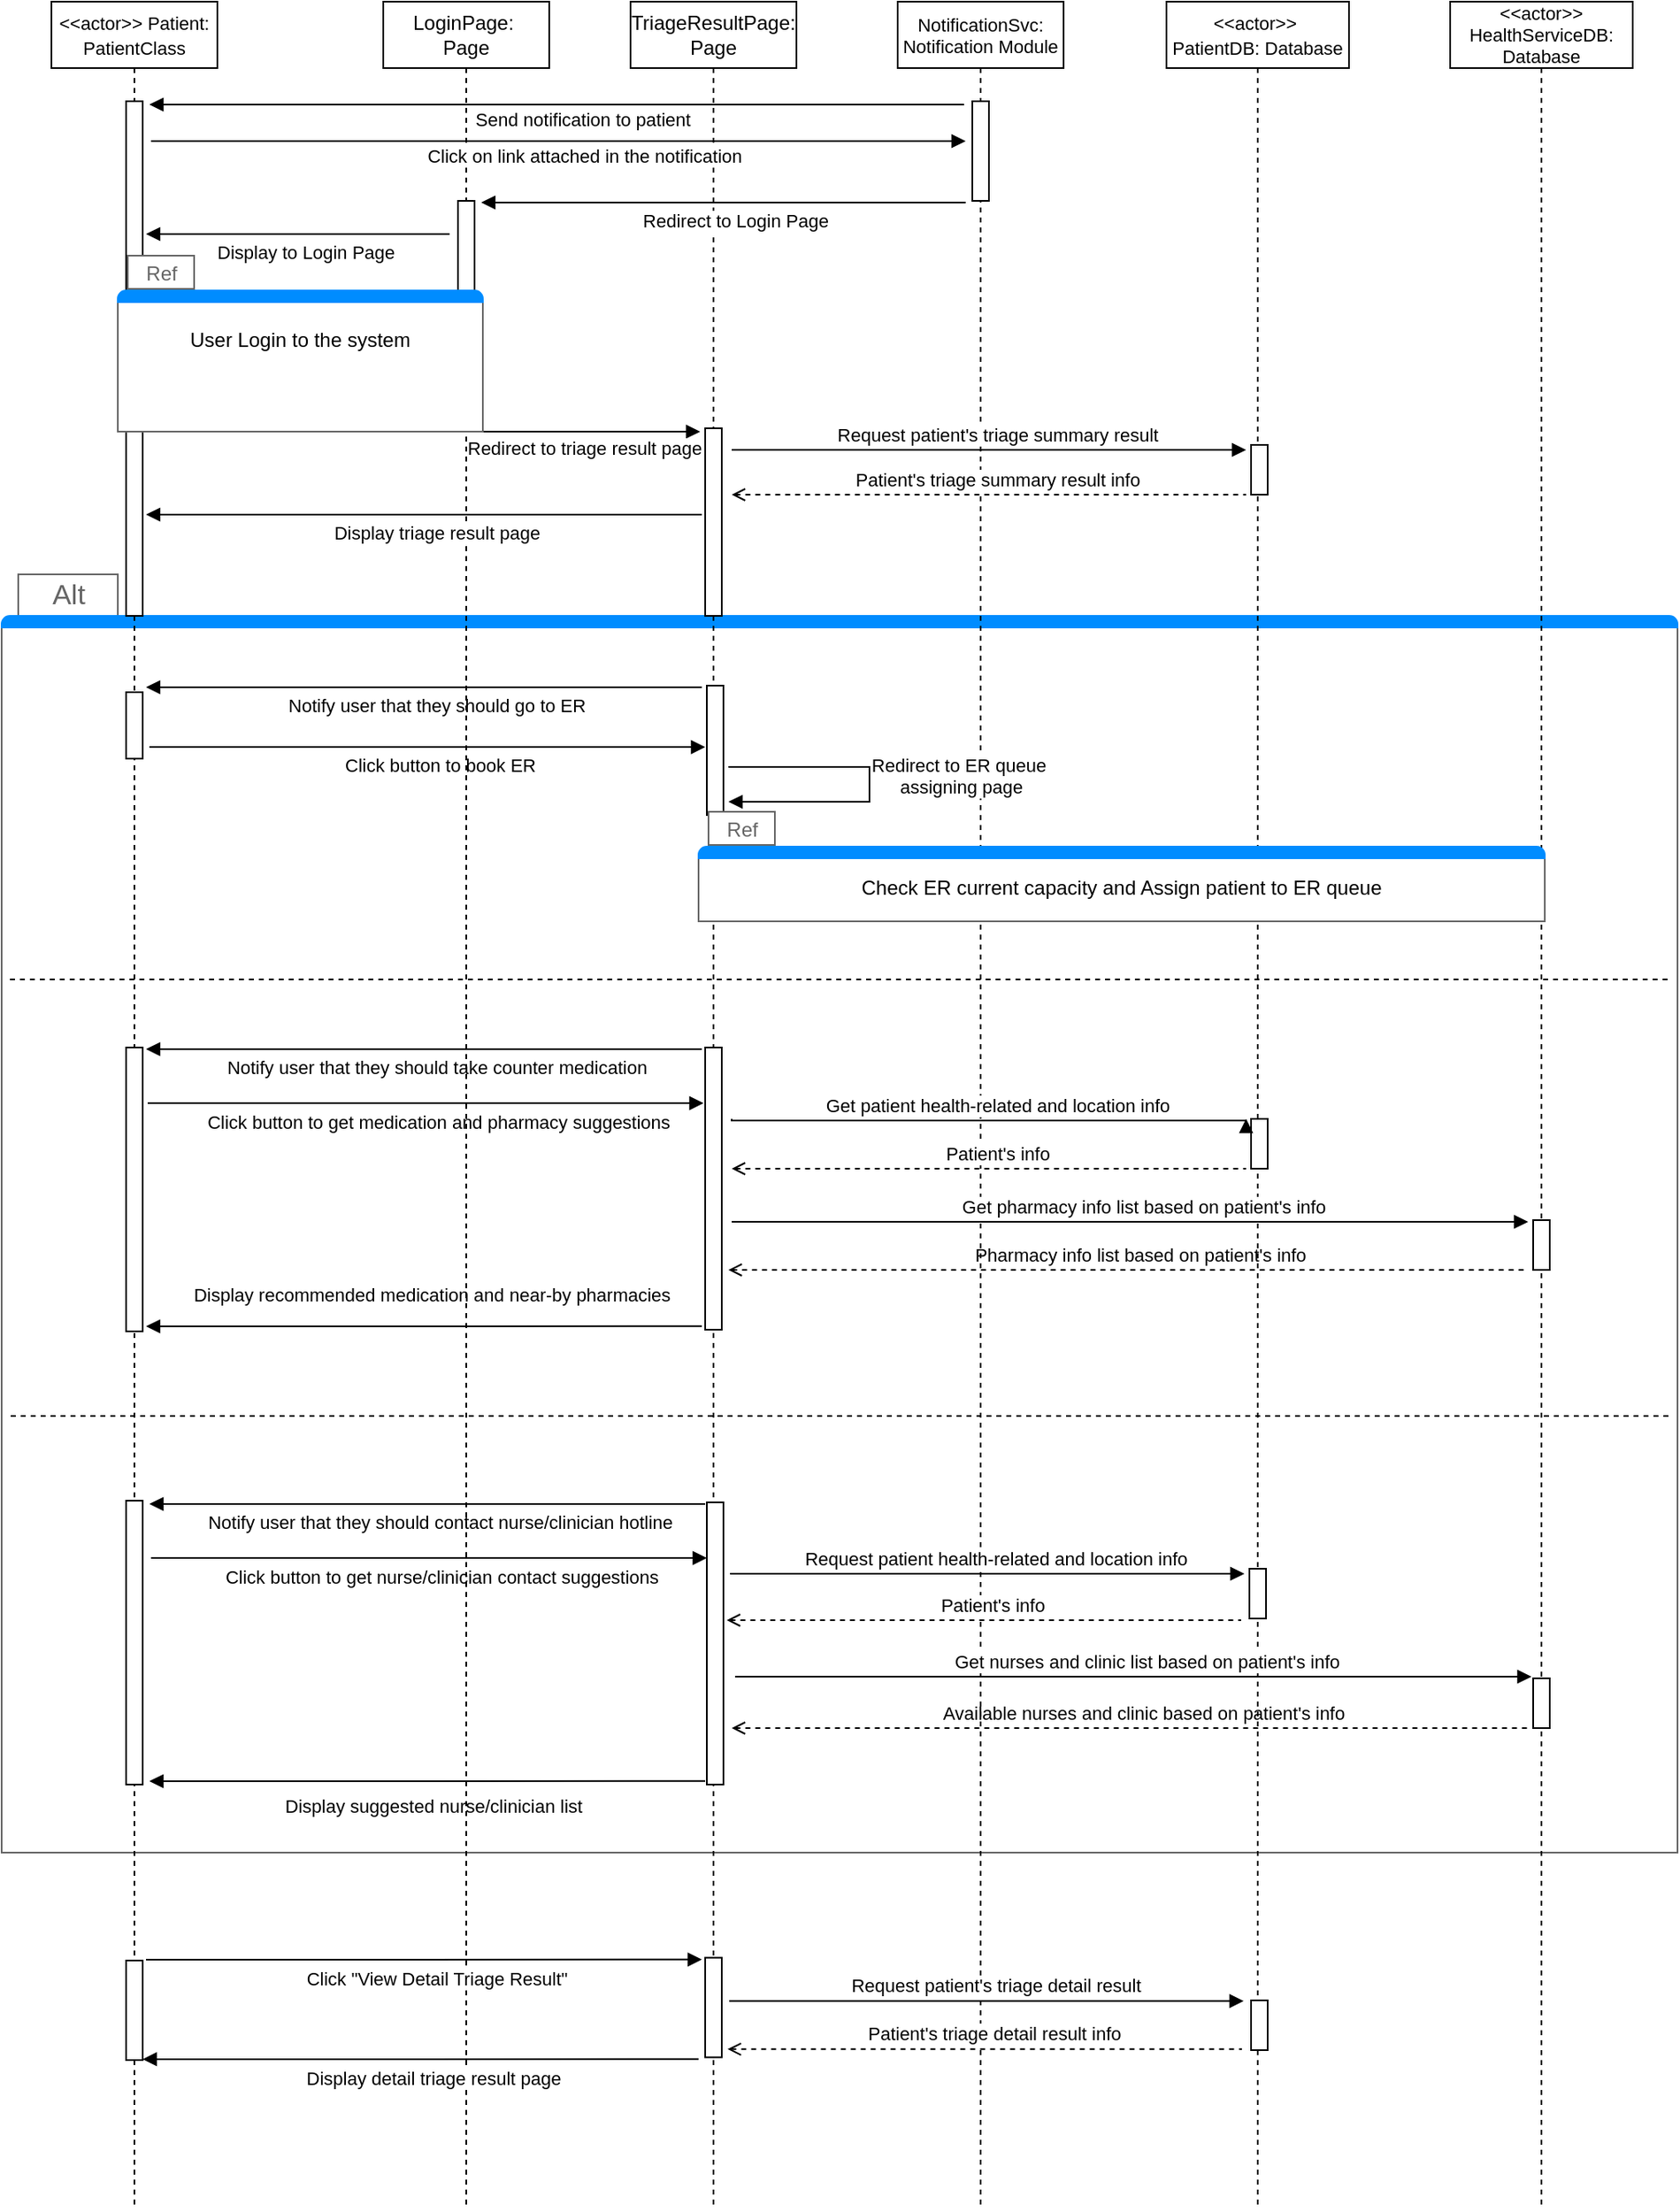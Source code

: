 <mxfile version="21.8.2" type="github">
  <diagram name="Page-1" id="2YBvvXClWsGukQMizWep">
    <mxGraphModel dx="635" dy="334" grid="1" gridSize="10" guides="1" tooltips="1" connect="1" arrows="1" fold="1" page="1" pageScale="1" pageWidth="1100" pageHeight="850" math="0" shadow="0">
      <root>
        <mxCell id="0" />
        <mxCell id="1" parent="0" />
        <mxCell id="2QtAlBOzLZGLUuP-KgHX-35" value="" style="strokeWidth=1;shadow=0;dashed=0;align=center;html=1;shape=mxgraph.mockup.containers.marginRect2;rectMarginTop=32;strokeColor=#666666;gradientColor=none;whiteSpace=wrap;" vertex="1" parent="1">
          <mxGeometry x="10" y="615" width="1010" height="770" as="geometry" />
        </mxCell>
        <mxCell id="2QtAlBOzLZGLUuP-KgHX-36" value="Alt" style="strokeColor=inherit;fillColor=inherit;gradientColor=inherit;strokeWidth=1;shadow=0;dashed=0;align=center;html=1;shape=mxgraph.mockup.containers.rrect;rSize=0;fontSize=17;fontColor=#666666;gradientColor=none;" vertex="1" parent="2QtAlBOzLZGLUuP-KgHX-35">
          <mxGeometry width="60" height="25" relative="1" as="geometry">
            <mxPoint x="10" as="offset" />
          </mxGeometry>
        </mxCell>
        <mxCell id="2QtAlBOzLZGLUuP-KgHX-39" value="" style="strokeWidth=1;shadow=0;dashed=0;align=center;html=1;shape=mxgraph.mockup.containers.topButton;rSize=5;strokeColor=#008cff;fillColor=#008cff;gradientColor=none;resizeWidth=1;movable=0;deletable=1;" vertex="1" parent="2QtAlBOzLZGLUuP-KgHX-35">
          <mxGeometry width="1010.0" height="7" relative="1" as="geometry">
            <mxPoint y="25" as="offset" />
          </mxGeometry>
        </mxCell>
        <mxCell id="2QtAlBOzLZGLUuP-KgHX-52" value="Notify user that they should go to ER" style="html=1;verticalAlign=bottom;endArrow=block;edgeStyle=elbowEdgeStyle;elbow=vertical;curved=0;rounded=0;" edge="1" parent="2QtAlBOzLZGLUuP-KgHX-35">
          <mxGeometry x="-0.045" y="20" relative="1" as="geometry">
            <mxPoint x="422" y="67.97" as="sourcePoint" />
            <Array as="points" />
            <mxPoint x="87" y="67.97" as="targetPoint" />
            <mxPoint as="offset" />
          </mxGeometry>
        </mxCell>
        <mxCell id="2QtAlBOzLZGLUuP-KgHX-53" value="Click button to get medication and pharmacy suggestions" style="html=1;verticalAlign=bottom;endArrow=none;edgeStyle=elbowEdgeStyle;elbow=vertical;curved=0;rounded=0;startArrow=block;startFill=1;endFill=0;" edge="1" parent="2QtAlBOzLZGLUuP-KgHX-35">
          <mxGeometry x="-0.045" y="20" relative="1" as="geometry">
            <mxPoint x="423" y="318.543" as="sourcePoint" />
            <Array as="points" />
            <mxPoint x="88" y="318.543" as="targetPoint" />
            <mxPoint as="offset" />
          </mxGeometry>
        </mxCell>
        <mxCell id="2QtAlBOzLZGLUuP-KgHX-62" value="Notify user that they should take counter medication" style="html=1;verticalAlign=bottom;endArrow=block;edgeStyle=elbowEdgeStyle;elbow=vertical;curved=0;rounded=0;" edge="1" parent="2QtAlBOzLZGLUuP-KgHX-35">
          <mxGeometry x="-0.045" y="20" relative="1" as="geometry">
            <mxPoint x="422" y="285.998" as="sourcePoint" />
            <Array as="points" />
            <mxPoint x="87" y="285.998" as="targetPoint" />
            <mxPoint as="offset" />
          </mxGeometry>
        </mxCell>
        <mxCell id="2QtAlBOzLZGLUuP-KgHX-70" value="Pharmacy info list based on patient&#39;s info" style="html=1;verticalAlign=bottom;endArrow=none;edgeStyle=elbowEdgeStyle;elbow=horizontal;curved=0;rounded=0;startArrow=open;startFill=0;endFill=0;dashed=1;" edge="1" parent="2QtAlBOzLZGLUuP-KgHX-35">
          <mxGeometry x="0.032" relative="1" as="geometry">
            <mxPoint x="438" y="419.003" as="sourcePoint" />
            <Array as="points">
              <mxPoint x="523" y="420.308" />
            </Array>
            <mxPoint x="918" y="419.003" as="targetPoint" />
            <mxPoint as="offset" />
          </mxGeometry>
        </mxCell>
        <mxCell id="2QtAlBOzLZGLUuP-KgHX-73" value="Display recommended medication and near-by pharmacies" style="html=1;verticalAlign=bottom;endArrow=block;edgeStyle=elbowEdgeStyle;elbow=vertical;curved=0;rounded=0;" edge="1" parent="2QtAlBOzLZGLUuP-KgHX-35">
          <mxGeometry x="-0.033" y="-10" relative="1" as="geometry">
            <mxPoint x="422" y="452.914" as="sourcePoint" />
            <Array as="points" />
            <mxPoint x="87" y="452.914" as="targetPoint" />
            <mxPoint x="-1" as="offset" />
          </mxGeometry>
        </mxCell>
        <mxCell id="2QtAlBOzLZGLUuP-KgHX-76" value="Click button to book ER" style="html=1;verticalAlign=bottom;endArrow=none;edgeStyle=elbowEdgeStyle;elbow=vertical;curved=0;rounded=0;startArrow=block;startFill=1;endFill=0;" edge="1" parent="2QtAlBOzLZGLUuP-KgHX-35">
          <mxGeometry x="-0.045" y="20" relative="1" as="geometry">
            <mxPoint x="424" y="104.003" as="sourcePoint" />
            <Array as="points" />
            <mxPoint x="89" y="104.003" as="targetPoint" />
            <mxPoint as="offset" />
          </mxGeometry>
        </mxCell>
        <mxCell id="2QtAlBOzLZGLUuP-KgHX-78" value="" style="html=1;verticalAlign=bottom;endArrow=none;edgeStyle=elbowEdgeStyle;elbow=horizontal;curved=0;rounded=0;startArrow=none;startFill=0;endFill=0;dashed=1;" edge="1" parent="2QtAlBOzLZGLUuP-KgHX-35">
          <mxGeometry x="0.032" relative="1" as="geometry">
            <mxPoint x="5.5" y="507" as="sourcePoint" />
            <Array as="points">
              <mxPoint x="90.5" y="508" />
            </Array>
            <mxPoint x="1004.5" y="507" as="targetPoint" />
            <mxPoint as="offset" />
          </mxGeometry>
        </mxCell>
        <mxCell id="2QtAlBOzLZGLUuP-KgHX-86" value="Display suggested nurse/clinician list" style="html=1;verticalAlign=bottom;endArrow=block;edgeStyle=elbowEdgeStyle;elbow=vertical;curved=0;rounded=0;" edge="1" parent="2QtAlBOzLZGLUuP-KgHX-35">
          <mxGeometry x="-0.021" y="24" relative="1" as="geometry">
            <mxPoint x="424" y="726.914" as="sourcePoint" />
            <Array as="points" />
            <mxPoint x="89" y="726.914" as="targetPoint" />
            <mxPoint as="offset" />
          </mxGeometry>
        </mxCell>
        <mxCell id="2QtAlBOzLZGLUuP-KgHX-87" value="Click button to get nurse/clinician contact suggestions" style="html=1;verticalAlign=bottom;endArrow=none;edgeStyle=elbowEdgeStyle;elbow=vertical;curved=0;rounded=0;startArrow=block;startFill=1;endFill=0;" edge="1" parent="2QtAlBOzLZGLUuP-KgHX-35">
          <mxGeometry x="-0.045" y="20" relative="1" as="geometry">
            <mxPoint x="425" y="592.543" as="sourcePoint" />
            <Array as="points" />
            <mxPoint x="90" y="592.543" as="targetPoint" />
            <mxPoint as="offset" />
          </mxGeometry>
        </mxCell>
        <mxCell id="2QtAlBOzLZGLUuP-KgHX-88" value="Notify user that they should contact nurse/clinician hotline" style="html=1;verticalAlign=bottom;endArrow=block;edgeStyle=elbowEdgeStyle;elbow=vertical;curved=0;rounded=0;" edge="1" parent="2QtAlBOzLZGLUuP-KgHX-35">
          <mxGeometry x="-0.045" y="20" relative="1" as="geometry">
            <mxPoint x="424" y="559.998" as="sourcePoint" />
            <Array as="points" />
            <mxPoint x="89" y="559.998" as="targetPoint" />
            <mxPoint as="offset" />
          </mxGeometry>
        </mxCell>
        <mxCell id="2QtAlBOzLZGLUuP-KgHX-94" value="" style="html=1;points=[];perimeter=orthogonalPerimeter;outlineConnect=0;targetShapes=umlLifeline;portConstraint=eastwest;newEdgeStyle={&quot;edgeStyle&quot;:&quot;elbowEdgeStyle&quot;,&quot;elbow&quot;:&quot;vertical&quot;,&quot;curved&quot;:0,&quot;rounded&quot;:0};" vertex="1" parent="2QtAlBOzLZGLUuP-KgHX-35">
          <mxGeometry x="425" y="559" width="10" height="170" as="geometry" />
        </mxCell>
        <mxCell id="2QtAlBOzLZGLUuP-KgHX-91" value="Available nurses and clinic based on patient&#39;s info" style="html=1;verticalAlign=bottom;endArrow=none;edgeStyle=elbowEdgeStyle;elbow=horizontal;curved=0;rounded=0;startArrow=open;startFill=0;endFill=0;dashed=1;" edge="1" parent="2QtAlBOzLZGLUuP-KgHX-35">
          <mxGeometry x="0.032" relative="1" as="geometry">
            <mxPoint x="440" y="695.003" as="sourcePoint" />
            <Array as="points">
              <mxPoint x="525" y="696.308" />
            </Array>
            <mxPoint x="920" y="695.003" as="targetPoint" />
            <mxPoint as="offset" />
          </mxGeometry>
        </mxCell>
        <mxCell id="2QtAlBOzLZGLUuP-KgHX-4" value="&lt;div style=&quot;font-size: 11px;&quot;&gt;&lt;font style=&quot;font-size: 11px;&quot;&gt;&amp;lt;&amp;lt;actor&amp;gt;&amp;gt;&lt;/font&gt;&lt;/div&gt;&lt;div style=&quot;font-size: 11px;&quot;&gt;&lt;font style=&quot;font-size: 11px;&quot;&gt;HealthServiceDB: Database&lt;font style=&quot;font-size: 11px;&quot;&gt;&lt;br&gt;&lt;/font&gt;&lt;/font&gt;&lt;/div&gt;" style="shape=umlLifeline;perimeter=lifelinePerimeter;whiteSpace=wrap;html=1;container=0;dropTarget=0;collapsible=0;recursiveResize=0;outlineConnect=0;portConstraint=eastwest;newEdgeStyle={&quot;edgeStyle&quot;:&quot;elbowEdgeStyle&quot;,&quot;elbow&quot;:&quot;vertical&quot;,&quot;curved&quot;:0,&quot;rounded&quot;:0};" vertex="1" parent="1">
          <mxGeometry x="883" y="270" width="110" height="1330" as="geometry" />
        </mxCell>
        <mxCell id="2QtAlBOzLZGLUuP-KgHX-71" value="" style="html=1;points=[];perimeter=orthogonalPerimeter;outlineConnect=0;targetShapes=umlLifeline;portConstraint=eastwest;newEdgeStyle={&quot;edgeStyle&quot;:&quot;elbowEdgeStyle&quot;,&quot;elbow&quot;:&quot;vertical&quot;,&quot;curved&quot;:0,&quot;rounded&quot;:0};" vertex="1" parent="2QtAlBOzLZGLUuP-KgHX-4">
          <mxGeometry x="50" y="734" width="10" height="30" as="geometry" />
        </mxCell>
        <mxCell id="2QtAlBOzLZGLUuP-KgHX-92" value="" style="html=1;points=[];perimeter=orthogonalPerimeter;outlineConnect=0;targetShapes=umlLifeline;portConstraint=eastwest;newEdgeStyle={&quot;edgeStyle&quot;:&quot;elbowEdgeStyle&quot;,&quot;elbow&quot;:&quot;vertical&quot;,&quot;curved&quot;:0,&quot;rounded&quot;:0};" vertex="1" parent="2QtAlBOzLZGLUuP-KgHX-4">
          <mxGeometry x="50" y="1010" width="10" height="30" as="geometry" />
        </mxCell>
        <mxCell id="2QtAlBOzLZGLUuP-KgHX-6" value="&lt;font style=&quot;font-size: 11px;&quot;&gt;&amp;lt;&amp;lt;actor&amp;gt;&amp;gt; Patient: PatientClass&lt;/font&gt;" style="shape=umlLifeline;perimeter=lifelinePerimeter;whiteSpace=wrap;html=1;container=0;dropTarget=0;collapsible=0;recursiveResize=0;outlineConnect=0;portConstraint=eastwest;newEdgeStyle={&quot;edgeStyle&quot;:&quot;elbowEdgeStyle&quot;,&quot;elbow&quot;:&quot;vertical&quot;,&quot;curved&quot;:0,&quot;rounded&quot;:0};" vertex="1" parent="1">
          <mxGeometry x="40" y="270" width="100" height="1330" as="geometry" />
        </mxCell>
        <mxCell id="2QtAlBOzLZGLUuP-KgHX-7" value="" style="html=1;points=[];perimeter=orthogonalPerimeter;outlineConnect=0;targetShapes=umlLifeline;portConstraint=eastwest;newEdgeStyle={&quot;edgeStyle&quot;:&quot;elbowEdgeStyle&quot;,&quot;elbow&quot;:&quot;vertical&quot;,&quot;curved&quot;:0,&quot;rounded&quot;:0};" vertex="1" parent="2QtAlBOzLZGLUuP-KgHX-6">
          <mxGeometry x="45" y="60" width="10" height="310" as="geometry" />
        </mxCell>
        <mxCell id="2QtAlBOzLZGLUuP-KgHX-51" value="" style="html=1;points=[];perimeter=orthogonalPerimeter;outlineConnect=0;targetShapes=umlLifeline;portConstraint=eastwest;newEdgeStyle={&quot;edgeStyle&quot;:&quot;elbowEdgeStyle&quot;,&quot;elbow&quot;:&quot;vertical&quot;,&quot;curved&quot;:0,&quot;rounded&quot;:0};" vertex="1" parent="2QtAlBOzLZGLUuP-KgHX-6">
          <mxGeometry x="45" y="416" width="10" height="40" as="geometry" />
        </mxCell>
        <mxCell id="2QtAlBOzLZGLUuP-KgHX-61" value="" style="html=1;points=[];perimeter=orthogonalPerimeter;outlineConnect=0;targetShapes=umlLifeline;portConstraint=eastwest;newEdgeStyle={&quot;edgeStyle&quot;:&quot;elbowEdgeStyle&quot;,&quot;elbow&quot;:&quot;vertical&quot;,&quot;curved&quot;:0,&quot;rounded&quot;:0};" vertex="1" parent="2QtAlBOzLZGLUuP-KgHX-6">
          <mxGeometry x="45" y="630" width="10" height="171" as="geometry" />
        </mxCell>
        <mxCell id="2QtAlBOzLZGLUuP-KgHX-27" value="" style="html=1;points=[];perimeter=orthogonalPerimeter;outlineConnect=0;targetShapes=umlLifeline;portConstraint=eastwest;newEdgeStyle={&quot;edgeStyle&quot;:&quot;elbowEdgeStyle&quot;,&quot;elbow&quot;:&quot;vertical&quot;,&quot;curved&quot;:0,&quot;rounded&quot;:0};" vertex="1" parent="2QtAlBOzLZGLUuP-KgHX-6">
          <mxGeometry x="45" y="1180" width="10" height="60" as="geometry" />
        </mxCell>
        <mxCell id="2QtAlBOzLZGLUuP-KgHX-97" value="" style="html=1;points=[];perimeter=orthogonalPerimeter;outlineConnect=0;targetShapes=umlLifeline;portConstraint=eastwest;newEdgeStyle={&quot;edgeStyle&quot;:&quot;elbowEdgeStyle&quot;,&quot;elbow&quot;:&quot;vertical&quot;,&quot;curved&quot;:0,&quot;rounded&quot;:0};" vertex="1" parent="2QtAlBOzLZGLUuP-KgHX-6">
          <mxGeometry x="45" y="903" width="10" height="171" as="geometry" />
        </mxCell>
        <mxCell id="2QtAlBOzLZGLUuP-KgHX-8" value="&lt;div&gt;LoginPage:&amp;nbsp;&lt;/div&gt;&lt;div&gt;Page&lt;/div&gt;" style="shape=umlLifeline;perimeter=lifelinePerimeter;whiteSpace=wrap;html=1;container=0;dropTarget=0;collapsible=0;recursiveResize=0;outlineConnect=0;portConstraint=eastwest;newEdgeStyle={&quot;edgeStyle&quot;:&quot;elbowEdgeStyle&quot;,&quot;elbow&quot;:&quot;vertical&quot;,&quot;curved&quot;:0,&quot;rounded&quot;:0};" vertex="1" parent="1">
          <mxGeometry x="240" y="270" width="100" height="1330" as="geometry" />
        </mxCell>
        <mxCell id="2QtAlBOzLZGLUuP-KgHX-102" value="" style="html=1;points=[];perimeter=orthogonalPerimeter;outlineConnect=0;targetShapes=umlLifeline;portConstraint=eastwest;newEdgeStyle={&quot;edgeStyle&quot;:&quot;elbowEdgeStyle&quot;,&quot;elbow&quot;:&quot;vertical&quot;,&quot;curved&quot;:0,&quot;rounded&quot;:0};" vertex="1" parent="2QtAlBOzLZGLUuP-KgHX-8">
          <mxGeometry x="45" y="120" width="10" height="60" as="geometry" />
        </mxCell>
        <mxCell id="2QtAlBOzLZGLUuP-KgHX-12" value="&lt;font style=&quot;font-size: 11px;&quot;&gt;NotificationSvc:&lt;br&gt;&lt;/font&gt;&lt;div style=&quot;font-size: 11px;&quot;&gt;&lt;font style=&quot;font-size: 11px;&quot;&gt;Notification Module&lt;/font&gt;&lt;/div&gt;" style="shape=umlLifeline;perimeter=lifelinePerimeter;whiteSpace=wrap;html=1;container=0;dropTarget=0;collapsible=0;recursiveResize=0;outlineConnect=0;portConstraint=eastwest;newEdgeStyle={&quot;edgeStyle&quot;:&quot;elbowEdgeStyle&quot;,&quot;elbow&quot;:&quot;vertical&quot;,&quot;curved&quot;:0,&quot;rounded&quot;:0};" vertex="1" parent="1">
          <mxGeometry x="550" y="270" width="100" height="1330" as="geometry" />
        </mxCell>
        <mxCell id="2QtAlBOzLZGLUuP-KgHX-100" value="" style="html=1;points=[];perimeter=orthogonalPerimeter;outlineConnect=0;targetShapes=umlLifeline;portConstraint=eastwest;newEdgeStyle={&quot;edgeStyle&quot;:&quot;elbowEdgeStyle&quot;,&quot;elbow&quot;:&quot;vertical&quot;,&quot;curved&quot;:0,&quot;rounded&quot;:0};" vertex="1" parent="2QtAlBOzLZGLUuP-KgHX-12">
          <mxGeometry x="45" y="60" width="10" height="60" as="geometry" />
        </mxCell>
        <mxCell id="2QtAlBOzLZGLUuP-KgHX-15" value="&lt;div&gt;&lt;font style=&quot;font-size: 11px;&quot;&gt;&amp;lt;&amp;lt;actor&amp;gt;&amp;gt;&amp;nbsp;&lt;/font&gt;&lt;/div&gt;&lt;div&gt;&lt;font style=&quot;font-size: 11px;&quot;&gt;PatientDB: Database&lt;/font&gt;&lt;/div&gt;" style="shape=umlLifeline;perimeter=lifelinePerimeter;whiteSpace=wrap;html=1;container=0;dropTarget=0;collapsible=0;recursiveResize=0;outlineConnect=0;portConstraint=eastwest;newEdgeStyle={&quot;edgeStyle&quot;:&quot;elbowEdgeStyle&quot;,&quot;elbow&quot;:&quot;vertical&quot;,&quot;curved&quot;:0,&quot;rounded&quot;:0};" vertex="1" parent="1">
          <mxGeometry x="712" y="270" width="110" height="1330" as="geometry" />
        </mxCell>
        <mxCell id="2QtAlBOzLZGLUuP-KgHX-16" value="" style="html=1;points=[];perimeter=orthogonalPerimeter;outlineConnect=0;targetShapes=umlLifeline;portConstraint=eastwest;newEdgeStyle={&quot;edgeStyle&quot;:&quot;elbowEdgeStyle&quot;,&quot;elbow&quot;:&quot;vertical&quot;,&quot;curved&quot;:0,&quot;rounded&quot;:0};" vertex="1" parent="2QtAlBOzLZGLUuP-KgHX-15">
          <mxGeometry x="51" y="267" width="10" height="30" as="geometry" />
        </mxCell>
        <mxCell id="2QtAlBOzLZGLUuP-KgHX-30" value="" style="html=1;points=[];perimeter=orthogonalPerimeter;outlineConnect=0;targetShapes=umlLifeline;portConstraint=eastwest;newEdgeStyle={&quot;edgeStyle&quot;:&quot;elbowEdgeStyle&quot;,&quot;elbow&quot;:&quot;vertical&quot;,&quot;curved&quot;:0,&quot;rounded&quot;:0};" vertex="1" parent="2QtAlBOzLZGLUuP-KgHX-15">
          <mxGeometry x="51" y="1204" width="10" height="30" as="geometry" />
        </mxCell>
        <mxCell id="2QtAlBOzLZGLUuP-KgHX-64" value="" style="html=1;points=[];perimeter=orthogonalPerimeter;outlineConnect=0;targetShapes=umlLifeline;portConstraint=eastwest;newEdgeStyle={&quot;edgeStyle&quot;:&quot;elbowEdgeStyle&quot;,&quot;elbow&quot;:&quot;vertical&quot;,&quot;curved&quot;:0,&quot;rounded&quot;:0};" vertex="1" parent="2QtAlBOzLZGLUuP-KgHX-15">
          <mxGeometry x="51" y="673" width="10" height="30" as="geometry" />
        </mxCell>
        <mxCell id="2QtAlBOzLZGLUuP-KgHX-93" value="" style="html=1;points=[];perimeter=orthogonalPerimeter;outlineConnect=0;targetShapes=umlLifeline;portConstraint=eastwest;newEdgeStyle={&quot;edgeStyle&quot;:&quot;elbowEdgeStyle&quot;,&quot;elbow&quot;:&quot;vertical&quot;,&quot;curved&quot;:0,&quot;rounded&quot;:0};" vertex="1" parent="2QtAlBOzLZGLUuP-KgHX-15">
          <mxGeometry x="50" y="944" width="10" height="30" as="geometry" />
        </mxCell>
        <mxCell id="2QtAlBOzLZGLUuP-KgHX-22" value="Redirect to triage result page" style="html=1;verticalAlign=bottom;endArrow=block;edgeStyle=elbowEdgeStyle;elbow=horizontal;curved=0;rounded=0;" edge="1" parent="1">
          <mxGeometry y="-19" relative="1" as="geometry">
            <mxPoint x="291" y="529" as="sourcePoint" />
            <Array as="points">
              <mxPoint x="376" y="529" />
            </Array>
            <mxPoint x="431" y="529" as="targetPoint" />
            <mxPoint as="offset" />
          </mxGeometry>
        </mxCell>
        <mxCell id="2QtAlBOzLZGLUuP-KgHX-23" value="Display triage result page" style="html=1;verticalAlign=bottom;endArrow=block;edgeStyle=elbowEdgeStyle;elbow=horizontal;curved=0;rounded=0;" edge="1" parent="1">
          <mxGeometry x="-0.045" y="20" relative="1" as="geometry">
            <mxPoint x="432" y="579" as="sourcePoint" />
            <Array as="points" />
            <mxPoint x="97" y="579" as="targetPoint" />
            <mxPoint as="offset" />
          </mxGeometry>
        </mxCell>
        <mxCell id="2QtAlBOzLZGLUuP-KgHX-25" value="Request patient&#39;s triage summary result" style="html=1;verticalAlign=bottom;endArrow=block;edgeStyle=elbowEdgeStyle;elbow=horizontal;curved=0;rounded=0;" edge="1" parent="1">
          <mxGeometry x="0.032" relative="1" as="geometry">
            <mxPoint x="450" y="540" as="sourcePoint" />
            <Array as="points">
              <mxPoint x="535" y="541" />
            </Array>
            <mxPoint x="760" y="540" as="targetPoint" />
            <mxPoint as="offset" />
          </mxGeometry>
        </mxCell>
        <mxCell id="2QtAlBOzLZGLUuP-KgHX-26" value="Patient&#39;s triage summary result info" style="html=1;verticalAlign=bottom;endArrow=none;edgeStyle=elbowEdgeStyle;elbow=horizontal;curved=0;rounded=0;startArrow=open;startFill=0;endFill=0;dashed=1;" edge="1" parent="1">
          <mxGeometry x="0.032" relative="1" as="geometry">
            <mxPoint x="450" y="567" as="sourcePoint" />
            <Array as="points">
              <mxPoint x="535" y="568" />
            </Array>
            <mxPoint x="760" y="567" as="targetPoint" />
            <mxPoint as="offset" />
          </mxGeometry>
        </mxCell>
        <mxCell id="2QtAlBOzLZGLUuP-KgHX-40" value="User Login to the system" style="strokeWidth=1;shadow=0;dashed=0;align=center;html=1;shape=mxgraph.mockup.containers.marginRect2;rectMarginTop=32;strokeColor=#666666;gradientColor=none;whiteSpace=wrap;" vertex="1" parent="1">
          <mxGeometry x="80" y="419" width="220" height="110" as="geometry" />
        </mxCell>
        <mxCell id="2QtAlBOzLZGLUuP-KgHX-41" value="&lt;font style=&quot;font-size: 12px;&quot;&gt;Ref&lt;/font&gt;" style="strokeColor=inherit;fillColor=inherit;gradientColor=inherit;strokeWidth=1;shadow=0;dashed=0;align=center;html=1;shape=mxgraph.mockup.containers.rrect;rSize=0;fontSize=17;fontColor=#666666;gradientColor=none;" vertex="1" parent="2QtAlBOzLZGLUuP-KgHX-40">
          <mxGeometry width="40" height="20" relative="1" as="geometry">
            <mxPoint x="6" y="4" as="offset" />
          </mxGeometry>
        </mxCell>
        <mxCell id="2QtAlBOzLZGLUuP-KgHX-42" value="" style="strokeWidth=1;shadow=0;dashed=0;align=center;html=1;shape=mxgraph.mockup.containers.topButton;rSize=5;strokeColor=#008cff;fillColor=#008cff;gradientColor=none;resizeWidth=1;movable=0;deletable=1;" vertex="1" parent="2QtAlBOzLZGLUuP-KgHX-40">
          <mxGeometry width="220" height="7" relative="1" as="geometry">
            <mxPoint y="25" as="offset" />
          </mxGeometry>
        </mxCell>
        <mxCell id="2QtAlBOzLZGLUuP-KgHX-45" value="Get patient health-related and location info" style="html=1;verticalAlign=bottom;endArrow=block;edgeStyle=elbowEdgeStyle;elbow=vertical;curved=0;rounded=0;" edge="1" parent="1">
          <mxGeometry x="0.032" relative="1" as="geometry">
            <mxPoint x="450" y="943" as="sourcePoint" />
            <Array as="points">
              <mxPoint x="535" y="944" />
            </Array>
            <mxPoint x="760" y="943" as="targetPoint" />
            <mxPoint as="offset" />
          </mxGeometry>
        </mxCell>
        <mxCell id="2QtAlBOzLZGLUuP-KgHX-60" value="" style="html=1;verticalAlign=bottom;endArrow=none;edgeStyle=elbowEdgeStyle;elbow=horizontal;curved=0;rounded=0;startArrow=none;startFill=0;endFill=0;dashed=1;" edge="1" parent="1">
          <mxGeometry x="0.032" relative="1" as="geometry">
            <mxPoint x="15" y="859" as="sourcePoint" />
            <Array as="points">
              <mxPoint x="100" y="860" />
            </Array>
            <mxPoint x="1014" y="859" as="targetPoint" />
            <mxPoint as="offset" />
          </mxGeometry>
        </mxCell>
        <mxCell id="2QtAlBOzLZGLUuP-KgHX-20" value="TriageResultPage: Page" style="shape=umlLifeline;perimeter=lifelinePerimeter;whiteSpace=wrap;html=1;container=0;dropTarget=0;collapsible=0;recursiveResize=0;outlineConnect=0;portConstraint=eastwest;newEdgeStyle={&quot;edgeStyle&quot;:&quot;elbowEdgeStyle&quot;,&quot;elbow&quot;:&quot;vertical&quot;,&quot;curved&quot;:0,&quot;rounded&quot;:0};" vertex="1" parent="1">
          <mxGeometry x="389" y="270" width="100" height="1330" as="geometry" />
        </mxCell>
        <mxCell id="2QtAlBOzLZGLUuP-KgHX-21" value="" style="html=1;points=[];perimeter=orthogonalPerimeter;outlineConnect=0;targetShapes=umlLifeline;portConstraint=eastwest;newEdgeStyle={&quot;edgeStyle&quot;:&quot;elbowEdgeStyle&quot;,&quot;elbow&quot;:&quot;vertical&quot;,&quot;curved&quot;:0,&quot;rounded&quot;:0};" vertex="1" parent="2QtAlBOzLZGLUuP-KgHX-20">
          <mxGeometry x="45" y="257" width="10" height="113" as="geometry" />
        </mxCell>
        <mxCell id="2QtAlBOzLZGLUuP-KgHX-44" value="" style="html=1;points=[];perimeter=orthogonalPerimeter;outlineConnect=0;targetShapes=umlLifeline;portConstraint=eastwest;newEdgeStyle={&quot;edgeStyle&quot;:&quot;elbowEdgeStyle&quot;,&quot;elbow&quot;:&quot;vertical&quot;,&quot;curved&quot;:0,&quot;rounded&quot;:0};" vertex="1" parent="2QtAlBOzLZGLUuP-KgHX-20">
          <mxGeometry x="46" y="412" width="10" height="78" as="geometry" />
        </mxCell>
        <mxCell id="2QtAlBOzLZGLUuP-KgHX-63" value="" style="html=1;points=[];perimeter=orthogonalPerimeter;outlineConnect=0;targetShapes=umlLifeline;portConstraint=eastwest;newEdgeStyle={&quot;edgeStyle&quot;:&quot;elbowEdgeStyle&quot;,&quot;elbow&quot;:&quot;vertical&quot;,&quot;curved&quot;:0,&quot;rounded&quot;:0};" vertex="1" parent="2QtAlBOzLZGLUuP-KgHX-20">
          <mxGeometry x="45" y="630" width="10" height="170" as="geometry" />
        </mxCell>
        <mxCell id="2QtAlBOzLZGLUuP-KgHX-96" value="" style="html=1;points=[];perimeter=orthogonalPerimeter;outlineConnect=0;targetShapes=umlLifeline;portConstraint=eastwest;newEdgeStyle={&quot;edgeStyle&quot;:&quot;elbowEdgeStyle&quot;,&quot;elbow&quot;:&quot;vertical&quot;,&quot;curved&quot;:0,&quot;rounded&quot;:0};" vertex="1" parent="2QtAlBOzLZGLUuP-KgHX-20">
          <mxGeometry x="46" y="904" width="10" height="170" as="geometry" />
        </mxCell>
        <mxCell id="2QtAlBOzLZGLUuP-KgHX-68" value="Get pharmacy info list based on patient&#39;s info" style="html=1;verticalAlign=bottom;endArrow=block;edgeStyle=elbowEdgeStyle;elbow=horizontal;curved=0;rounded=0;" edge="1" parent="1">
          <mxGeometry x="0.032" relative="1" as="geometry">
            <mxPoint x="450" y="1005" as="sourcePoint" />
            <Array as="points">
              <mxPoint x="535" y="1006" />
            </Array>
            <mxPoint x="930" y="1005" as="targetPoint" />
            <mxPoint as="offset" />
          </mxGeometry>
        </mxCell>
        <mxCell id="2QtAlBOzLZGLUuP-KgHX-28" value="" style="html=1;points=[];perimeter=orthogonalPerimeter;outlineConnect=0;targetShapes=umlLifeline;portConstraint=eastwest;newEdgeStyle={&quot;edgeStyle&quot;:&quot;elbowEdgeStyle&quot;,&quot;elbow&quot;:&quot;vertical&quot;,&quot;curved&quot;:0,&quot;rounded&quot;:0};" vertex="1" parent="1">
          <mxGeometry x="434" y="1448.31" width="10" height="60" as="geometry" />
        </mxCell>
        <mxCell id="2QtAlBOzLZGLUuP-KgHX-34" value="Display detail triage result page" style="html=1;verticalAlign=bottom;endArrow=block;edgeStyle=elbowEdgeStyle;elbow=vertical;curved=0;rounded=0;" edge="1" parent="1">
          <mxGeometry x="-0.045" y="20" relative="1" as="geometry">
            <mxPoint x="430" y="1509.39" as="sourcePoint" />
            <Array as="points" />
            <mxPoint x="95" y="1509.39" as="targetPoint" />
            <mxPoint as="offset" />
          </mxGeometry>
        </mxCell>
        <mxCell id="2QtAlBOzLZGLUuP-KgHX-29" value="Click &quot;View Detail Triage Result&quot;" style="html=1;verticalAlign=bottom;endArrow=none;edgeStyle=elbowEdgeStyle;elbow=vertical;curved=0;rounded=0;endFill=0;startArrow=block;startFill=1;" edge="1" parent="1">
          <mxGeometry x="-0.045" y="20" relative="1" as="geometry">
            <mxPoint x="432" y="1449.39" as="sourcePoint" />
            <Array as="points" />
            <mxPoint x="97" y="1449.39" as="targetPoint" />
            <mxPoint as="offset" />
          </mxGeometry>
        </mxCell>
        <mxCell id="2QtAlBOzLZGLUuP-KgHX-32" value="Request patient&#39;s triage detail result" style="html=1;verticalAlign=bottom;endArrow=block;edgeStyle=elbowEdgeStyle;elbow=horizontal;curved=0;rounded=0;" edge="1" parent="1">
          <mxGeometry x="0.032" relative="1" as="geometry">
            <mxPoint x="448.5" y="1474.39" as="sourcePoint" />
            <Array as="points">
              <mxPoint x="533.5" y="1475.39" />
            </Array>
            <mxPoint x="758.5" y="1474.39" as="targetPoint" />
            <mxPoint as="offset" />
          </mxGeometry>
        </mxCell>
        <mxCell id="2QtAlBOzLZGLUuP-KgHX-31" value="Patient&#39;s triage detail result info" style="html=1;verticalAlign=bottom;endArrow=none;edgeStyle=elbowEdgeStyle;elbow=horizontal;curved=0;rounded=0;startArrow=open;startFill=0;endFill=0;dashed=1;" edge="1" parent="1">
          <mxGeometry x="0.032" relative="1" as="geometry">
            <mxPoint x="447.5" y="1503.39" as="sourcePoint" />
            <Array as="points">
              <mxPoint x="532.5" y="1504.39" />
            </Array>
            <mxPoint x="757.5" y="1503.39" as="targetPoint" />
            <mxPoint as="offset" />
          </mxGeometry>
        </mxCell>
        <mxCell id="2QtAlBOzLZGLUuP-KgHX-89" value="Request patient health-related and location info" style="html=1;verticalAlign=bottom;endArrow=block;edgeStyle=elbowEdgeStyle;elbow=horizontal;curved=0;rounded=0;" edge="1" parent="1">
          <mxGeometry x="0.032" relative="1" as="geometry">
            <mxPoint x="449" y="1217" as="sourcePoint" />
            <Array as="points">
              <mxPoint x="534" y="1218" />
            </Array>
            <mxPoint x="759" y="1217" as="targetPoint" />
            <mxPoint as="offset" />
          </mxGeometry>
        </mxCell>
        <mxCell id="2QtAlBOzLZGLUuP-KgHX-90" value="Get nurses and clinic list based on patient&#39;s info" style="html=1;verticalAlign=bottom;endArrow=block;edgeStyle=elbowEdgeStyle;elbow=horizontal;curved=0;rounded=0;" edge="1" parent="1">
          <mxGeometry x="0.032" relative="1" as="geometry">
            <mxPoint x="452" y="1279" as="sourcePoint" />
            <Array as="points">
              <mxPoint x="537" y="1280" />
            </Array>
            <mxPoint x="932" y="1279" as="targetPoint" />
            <mxPoint as="offset" />
          </mxGeometry>
        </mxCell>
        <mxCell id="2QtAlBOzLZGLUuP-KgHX-46" value="&lt;br&gt;&lt;div&gt;&lt;br&gt;&lt;/div&gt;&lt;div&gt;Check ER current capacity and Assign patient to ER queue &lt;/div&gt;" style="strokeWidth=1;shadow=0;dashed=0;align=center;html=1;shape=mxgraph.mockup.containers.marginRect2;rectMarginTop=32;strokeColor=#666666;gradientColor=none;whiteSpace=wrap;fillColor=#FFFFFF;" vertex="1" parent="1">
          <mxGeometry x="430" y="754" width="510" height="70" as="geometry" />
        </mxCell>
        <mxCell id="2QtAlBOzLZGLUuP-KgHX-47" value="&lt;font style=&quot;font-size: 12px;&quot;&gt;Ref&lt;/font&gt;" style="strokeColor=inherit;fillColor=inherit;gradientColor=inherit;strokeWidth=1;shadow=0;dashed=0;align=center;html=1;shape=mxgraph.mockup.containers.rrect;rSize=0;fontSize=17;fontColor=#666666;gradientColor=none;" vertex="1" parent="2QtAlBOzLZGLUuP-KgHX-46">
          <mxGeometry width="40" height="20" relative="1" as="geometry">
            <mxPoint x="6" y="4" as="offset" />
          </mxGeometry>
        </mxCell>
        <mxCell id="2QtAlBOzLZGLUuP-KgHX-48" value="" style="strokeWidth=1;shadow=0;dashed=0;align=center;html=1;shape=mxgraph.mockup.containers.topButton;rSize=5;strokeColor=#008cff;fillColor=#008cff;gradientColor=none;resizeWidth=1;movable=0;deletable=1;" vertex="1" parent="2QtAlBOzLZGLUuP-KgHX-46">
          <mxGeometry width="510.0" height="7" relative="1" as="geometry">
            <mxPoint y="25" as="offset" />
          </mxGeometry>
        </mxCell>
        <mxCell id="2QtAlBOzLZGLUuP-KgHX-59" value="&lt;div&gt;Redirect to ER queue&amp;nbsp;&lt;/div&gt;&lt;div&gt;assigning page&lt;/div&gt;" style="html=1;verticalAlign=bottom;endArrow=block;edgeStyle=elbowEdgeStyle;elbow=horizontal;curved=0;rounded=0;" edge="1" parent="2QtAlBOzLZGLUuP-KgHX-46">
          <mxGeometry x="0.11" y="-55" relative="1" as="geometry">
            <mxPoint x="18" y="-23" as="sourcePoint" />
            <Array as="points">
              <mxPoint x="103" y="-22" />
            </Array>
            <mxPoint x="18" y="-2" as="targetPoint" />
            <mxPoint x="55" y="55" as="offset" />
          </mxGeometry>
        </mxCell>
        <mxCell id="2QtAlBOzLZGLUuP-KgHX-98" value="Patient&#39;s info" style="html=1;verticalAlign=bottom;endArrow=none;edgeStyle=elbowEdgeStyle;elbow=horizontal;curved=0;rounded=0;startArrow=open;startFill=0;endFill=0;dashed=1;" edge="1" parent="1">
          <mxGeometry x="0.032" relative="1" as="geometry">
            <mxPoint x="447" y="1245" as="sourcePoint" />
            <Array as="points">
              <mxPoint x="532" y="1246" />
            </Array>
            <mxPoint x="757" y="1245" as="targetPoint" />
            <mxPoint as="offset" />
          </mxGeometry>
        </mxCell>
        <mxCell id="2QtAlBOzLZGLUuP-KgHX-65" value="Patient&#39;s info" style="html=1;verticalAlign=bottom;endArrow=none;edgeStyle=elbowEdgeStyle;elbow=horizontal;curved=0;rounded=0;startArrow=open;startFill=0;endFill=0;dashed=1;" edge="1" parent="1">
          <mxGeometry x="0.032" relative="1" as="geometry">
            <mxPoint x="450" y="973" as="sourcePoint" />
            <Array as="points">
              <mxPoint x="535" y="974" />
            </Array>
            <mxPoint x="760" y="973" as="targetPoint" />
            <mxPoint as="offset" />
          </mxGeometry>
        </mxCell>
        <mxCell id="2QtAlBOzLZGLUuP-KgHX-99" value="Send notification to patient" style="html=1;verticalAlign=bottom;endArrow=block;edgeStyle=elbowEdgeStyle;elbow=vertical;curved=0;rounded=0;" edge="1" parent="1">
          <mxGeometry x="-0.063" y="18" relative="1" as="geometry">
            <mxPoint x="590" y="332" as="sourcePoint" />
            <Array as="points" />
            <mxPoint x="99" y="332" as="targetPoint" />
            <mxPoint as="offset" />
          </mxGeometry>
        </mxCell>
        <mxCell id="2QtAlBOzLZGLUuP-KgHX-101" value="Click on link attached in the notification" style="html=1;verticalAlign=bottom;endArrow=none;edgeStyle=elbowEdgeStyle;elbow=vertical;curved=0;rounded=0;startArrow=block;startFill=1;endFill=0;" edge="1" parent="1">
          <mxGeometry x="-0.063" y="18" relative="1" as="geometry">
            <mxPoint x="591" y="354" as="sourcePoint" />
            <Array as="points" />
            <mxPoint x="100" y="354" as="targetPoint" />
            <mxPoint as="offset" />
          </mxGeometry>
        </mxCell>
        <mxCell id="2QtAlBOzLZGLUuP-KgHX-103" value="Redirect to Login Page" style="html=1;verticalAlign=bottom;endArrow=block;edgeStyle=elbowEdgeStyle;elbow=vertical;curved=0;rounded=0;" edge="1" parent="1">
          <mxGeometry x="-0.045" y="20" relative="1" as="geometry">
            <mxPoint x="591" y="391" as="sourcePoint" />
            <Array as="points" />
            <mxPoint x="299" y="391" as="targetPoint" />
            <mxPoint as="offset" />
          </mxGeometry>
        </mxCell>
        <mxCell id="2QtAlBOzLZGLUuP-KgHX-104" value="Display to Login Page" style="html=1;verticalAlign=bottom;endArrow=block;edgeStyle=elbowEdgeStyle;elbow=vertical;curved=0;rounded=0;" edge="1" parent="1">
          <mxGeometry x="-0.045" y="20" relative="1" as="geometry">
            <mxPoint x="280" y="410" as="sourcePoint" />
            <Array as="points" />
            <mxPoint x="97" y="410" as="targetPoint" />
            <mxPoint as="offset" />
          </mxGeometry>
        </mxCell>
      </root>
    </mxGraphModel>
  </diagram>
</mxfile>
